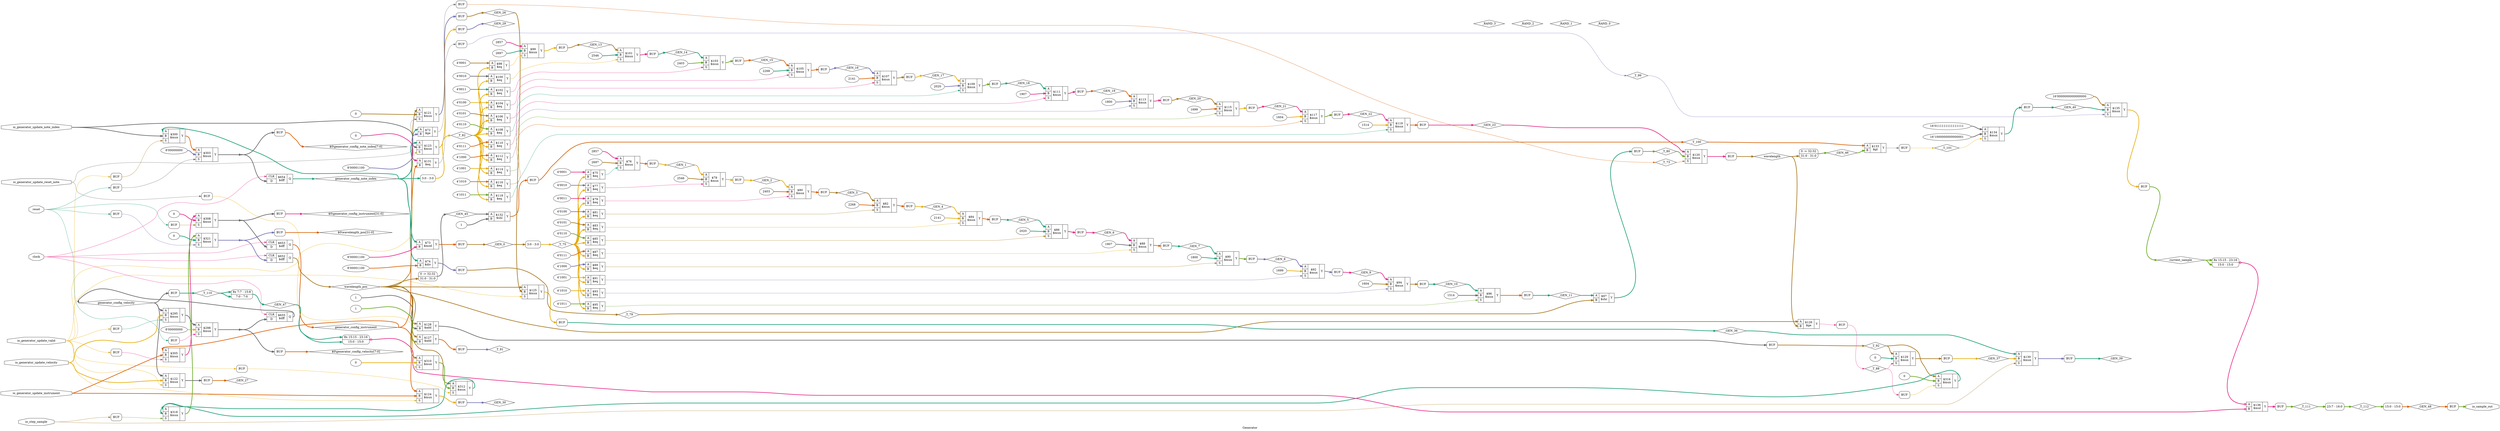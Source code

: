 digraph "Generator" {
label="Generator";
rankdir="LR";
remincross=true;
n92 [ shape=diamond, label="_GEN_48", color="black", fontcolor="black" ];
n93 [ shape=diamond, label="_T_112", color="black", fontcolor="black" ];
n94 [ shape=diamond, label="_T_111", color="black", fontcolor="black" ];
n95 [ shape=diamond, label="_GEN_47", color="black", fontcolor="black" ];
n96 [ shape=diamond, label="_T_110", color="black", fontcolor="black" ];
n97 [ shape=diamond, label="current_sample", color="black", fontcolor="black" ];
n98 [ shape=diamond, label="_GEN_40", color="black", fontcolor="black" ];
n99 [ shape=diamond, label="_T_101", color="black", fontcolor="black" ];
n100 [ shape=diamond, label="_GEN_46", color="black", fontcolor="black" ];
n101 [ shape=diamond, label="_T_100", color="black", fontcolor="black" ];
n102 [ shape=diamond, label="_GEN_45", color="black", fontcolor="black" ];
n103 [ shape=diamond, label="_T_99", color="black", fontcolor="black" ];
n104 [ shape=diamond, label="_GEN_39", color="black", fontcolor="black" ];
n105 [ shape=diamond, label="_GEN_37", color="black", fontcolor="black" ];
n106 [ shape=diamond, label="_T_92", color="black", fontcolor="black" ];
n107 [ shape=diamond, label="_T_91", color="black", fontcolor="black" ];
n108 [ shape=diamond, label="_T_88", color="black", fontcolor="black" ];
n109 [ shape=diamond, label="_GEN_36", color="black", fontcolor="black" ];
n110 [ shape=diamond, label="_GEN_30", color="black", fontcolor="black" ];
n111 [ shape=diamond, label="_GEN_29", color="black", fontcolor="black" ];
n112 [ shape=diamond, label="_GEN_27", color="black", fontcolor="black" ];
n113 [ shape=diamond, label="_GEN_26", color="black", fontcolor="black" ];
n114 [ shape=diamond, label="wavelength", color="black", fontcolor="black" ];
n115 [ shape=diamond, label="_GEN_23", color="black", fontcolor="black" ];
n116 [ shape=diamond, label="_GEN_22", color="black", fontcolor="black" ];
n117 [ shape=diamond, label="_GEN_21", color="black", fontcolor="black" ];
n118 [ shape=diamond, label="_GEN_20", color="black", fontcolor="black" ];
n119 [ shape=diamond, label="_GEN_19", color="black", fontcolor="black" ];
n120 [ shape=diamond, label="_GEN_18", color="black", fontcolor="black" ];
n121 [ shape=diamond, label="_GEN_17", color="black", fontcolor="black" ];
n122 [ shape=diamond, label="_GEN_16", color="black", fontcolor="black" ];
n123 [ shape=diamond, label="_GEN_15", color="black", fontcolor="black" ];
n124 [ shape=diamond, label="_GEN_14", color="black", fontcolor="black" ];
n125 [ shape=diamond, label="_GEN_13", color="black", fontcolor="black" ];
n126 [ shape=diamond, label="_T_82", color="black", fontcolor="black" ];
n127 [ shape=diamond, label="_T_80", color="black", fontcolor="black" ];
n128 [ shape=diamond, label="_GEN_11", color="black", fontcolor="black" ];
n129 [ shape=diamond, label="_GEN_10", color="black", fontcolor="black" ];
n130 [ shape=diamond, label="_GEN_9", color="black", fontcolor="black" ];
n131 [ shape=diamond, label="_GEN_8", color="black", fontcolor="black" ];
n132 [ shape=diamond, label="_GEN_7", color="black", fontcolor="black" ];
n133 [ shape=diamond, label="_GEN_6", color="black", fontcolor="black" ];
n134 [ shape=diamond, label="_GEN_5", color="black", fontcolor="black" ];
n135 [ shape=diamond, label="_GEN_4", color="black", fontcolor="black" ];
n136 [ shape=diamond, label="_GEN_3", color="black", fontcolor="black" ];
n137 [ shape=diamond, label="_GEN_2", color="black", fontcolor="black" ];
n138 [ shape=diamond, label="_GEN_1", color="black", fontcolor="black" ];
n139 [ shape=diamond, label="_T_79", color="black", fontcolor="black" ];
n140 [ shape=diamond, label="_T_75", color="black", fontcolor="black" ];
n141 [ shape=diamond, label="_GEN_0", color="black", fontcolor="black" ];
n142 [ shape=diamond, label="_T_73", color="black", fontcolor="black" ];
n143 [ shape=diamond, label="_RAND_3", color="black", fontcolor="black" ];
n144 [ shape=diamond, label="generator_config_velocity", color="black", fontcolor="black" ];
n145 [ shape=diamond, label="_RAND_2", color="black", fontcolor="black" ];
n146 [ shape=diamond, label="generator_config_note_index", color="black", fontcolor="black" ];
n147 [ shape=diamond, label="_RAND_1", color="black", fontcolor="black" ];
n148 [ shape=diamond, label="generator_config_instrument", color="black", fontcolor="black" ];
n149 [ shape=diamond, label="_RAND_0", color="black", fontcolor="black" ];
n150 [ shape=diamond, label="wavelength_pos", color="black", fontcolor="black" ];
n151 [ shape=octagon, label="io_sample_out", color="black", fontcolor="black" ];
n152 [ shape=octagon, label="io_step_sample", color="black", fontcolor="black" ];
n153 [ shape=octagon, label="io_generator_update_velocity", color="black", fontcolor="black" ];
n154 [ shape=octagon, label="io_generator_update_note_index", color="black", fontcolor="black" ];
n155 [ shape=octagon, label="io_generator_update_instrument", color="black", fontcolor="black" ];
n156 [ shape=octagon, label="io_generator_update_reset_note", color="black", fontcolor="black" ];
n157 [ shape=octagon, label="io_generator_update_valid", color="black", fontcolor="black" ];
n158 [ shape=octagon, label="reset", color="black", fontcolor="black" ];
n159 [ shape=octagon, label="clock", color="black", fontcolor="black" ];
{ rank="source"; n152; n153; n154; n155; n156; n157; n158; n159;}
{ rank="sink"; n151;}
c163 [ shape=record, label="{{<p160> CLK|<p161> D}|$655\n$dff|{<p162> Q}}" ];
c164 [ shape=record, label="{{<p160> CLK|<p161> D}|$654\n$dff|{<p162> Q}}" ];
c165 [ shape=record, label="{{<p160> CLK|<p161> D}|$653\n$dff|{<p162> Q}}" ];
c166 [ shape=record, label="{{<p160> CLK|<p161> D}|$652\n$dff|{<p162> Q}}" ];
v0 [ label="0" ];
c171 [ shape=record, label="{{<p167> A|<p168> B|<p169> S}|$321\n$mux|{<p170> Y}}" ];
c172 [ shape=record, label="{{<p167> A|<p168> B|<p169> S}|$318\n$mux|{<p170> Y}}" ];
v1 [ label="0" ];
c173 [ shape=record, label="{{<p167> A|<p168> B|<p169> S}|$316\n$mux|{<p170> Y}}" ];
c174 [ shape=record, label="{{<p167> A|<p168> B|<p169> S}|$312\n$mux|{<p170> Y}}" ];
v2 [ label="0" ];
c175 [ shape=record, label="{{<p167> A|<p168> B|<p169> S}|$310\n$mux|{<p170> Y}}" ];
v3 [ label="0" ];
c176 [ shape=record, label="{{<p167> A|<p168> B|<p169> S}|$308\n$mux|{<p170> Y}}" ];
c177 [ shape=record, label="{{<p167> A|<p168> B|<p169> S}|$305\n$mux|{<p170> Y}}" ];
v4 [ label="8'00000000" ];
c178 [ shape=record, label="{{<p167> A|<p168> B|<p169> S}|$303\n$mux|{<p170> Y}}" ];
c179 [ shape=record, label="{{<p167> A|<p168> B|<p169> S}|$300\n$mux|{<p170> Y}}" ];
v5 [ label="8'00000000" ];
c180 [ shape=record, label="{{<p167> A|<p168> B|<p169> S}|$298\n$mux|{<p170> Y}}" ];
c181 [ shape=record, label="{{<p167> A|<p168> B|<p169> S}|$295\n$mux|{<p170> Y}}" ];
c182 [ shape=record, label="{{<p167> A|<p168> B}|$136\n$mul|{<p170> Y}}" ];
x6 [ shape=record, style=rounded, label="<s8> 8x 15:15 - 23:16 |<s0> 15:0 - 15:0 " ];
x6:e -> c182:p168:w [arrowhead=odiamond, arrowtail=odiamond, dir=both, colorscheme="dark28", color="4", fontcolor="4", style="setlinewidth(3)", label=""];
x7 [ shape=record, style=rounded, label="<s8> 8x 15:15 - 23:16 |<s0> 15:0 - 15:0 " ];
x7:e -> c182:p167:w [arrowhead=odiamond, arrowtail=odiamond, dir=both, colorscheme="dark28", color="4", fontcolor="4", style="setlinewidth(3)", label=""];
v8 [ label="16'0000000000000000" ];
c183 [ shape=record, label="{{<p167> A|<p168> B|<p169> S}|$135\n$mux|{<p170> Y}}" ];
v9 [ label="16'1000000000000001" ];
v10 [ label="16'0111111111111111" ];
c184 [ shape=record, label="{{<p167> A|<p168> B|<p169> S}|$134\n$mux|{<p170> Y}}" ];
c185 [ shape=record, label="{{<p167> A|<p168> B}|$133\n$gt|{<p170> Y}}" ];
v11 [ label="1" ];
c186 [ shape=record, label="{{<p167> A|<p168> B}|$132\n$shl|{<p170> Y}}" ];
v12 [ label="0" ];
c187 [ shape=record, label="{{<p167> A|<p168> B}|$131\n$eq|{<p170> Y}}" ];
c188 [ shape=record, label="{{<p167> A|<p168> B|<p169> S}|$130\n$mux|{<p170> Y}}" ];
v13 [ label="0" ];
c189 [ shape=record, label="{{<p167> A|<p168> B|<p169> S}|$129\n$mux|{<p170> Y}}" ];
v14 [ label="1" ];
c190 [ shape=record, label="{{<p167> A|<p168> B}|$128\n$add|{<p170> Y}}" ];
v15 [ label="1" ];
c191 [ shape=record, label="{{<p167> A|<p168> B}|$127\n$add|{<p170> Y}}" ];
c192 [ shape=record, label="{{<p167> A|<p168> B}|$126\n$ge|{<p170> Y}}" ];
c193 [ shape=record, label="{{<p167> A|<p168> B|<p169> S}|$125\n$mux|{<p170> Y}}" ];
c194 [ shape=record, label="{{<p167> A|<p168> B|<p169> S}|$124\n$mux|{<p170> Y}}" ];
c195 [ shape=record, label="{{<p167> A|<p168> B|<p169> S}|$123\n$mux|{<p170> Y}}" ];
c196 [ shape=record, label="{{<p167> A|<p168> B|<p169> S}|$122\n$mux|{<p170> Y}}" ];
v16 [ label="0" ];
c197 [ shape=record, label="{{<p167> A|<p168> B|<p169> S}|$121\n$mux|{<p170> Y}}" ];
c198 [ shape=record, label="{{<p167> A|<p168> B|<p169> S}|$120\n$mux|{<p170> Y}}" ];
v17 [ label="1514" ];
c199 [ shape=record, label="{{<p167> A|<p168> B|<p169> S}|$119\n$mux|{<p170> Y}}" ];
v18 [ label="4'1011" ];
c200 [ shape=record, label="{{<p167> A|<p168> B}|$118\n$eq|{<p170> Y}}" ];
v19 [ label="1604" ];
c201 [ shape=record, label="{{<p167> A|<p168> B|<p169> S}|$117\n$mux|{<p170> Y}}" ];
v20 [ label="4'1010" ];
c202 [ shape=record, label="{{<p167> A|<p168> B}|$116\n$eq|{<p170> Y}}" ];
v21 [ label="1699" ];
c203 [ shape=record, label="{{<p167> A|<p168> B|<p169> S}|$115\n$mux|{<p170> Y}}" ];
v22 [ label="4'1001" ];
c204 [ shape=record, label="{{<p167> A|<p168> B}|$114\n$eq|{<p170> Y}}" ];
v23 [ label="1800" ];
c205 [ shape=record, label="{{<p167> A|<p168> B|<p169> S}|$113\n$mux|{<p170> Y}}" ];
v24 [ label="4'1000" ];
c206 [ shape=record, label="{{<p167> A|<p168> B}|$112\n$eq|{<p170> Y}}" ];
v25 [ label="1907" ];
c207 [ shape=record, label="{{<p167> A|<p168> B|<p169> S}|$111\n$mux|{<p170> Y}}" ];
v26 [ label="4'0111" ];
c208 [ shape=record, label="{{<p167> A|<p168> B}|$110\n$eq|{<p170> Y}}" ];
v27 [ label="2020" ];
c209 [ shape=record, label="{{<p167> A|<p168> B|<p169> S}|$109\n$mux|{<p170> Y}}" ];
v28 [ label="4'0110" ];
c210 [ shape=record, label="{{<p167> A|<p168> B}|$108\n$eq|{<p170> Y}}" ];
v29 [ label="2141" ];
c211 [ shape=record, label="{{<p167> A|<p168> B|<p169> S}|$107\n$mux|{<p170> Y}}" ];
v30 [ label="4'0101" ];
c212 [ shape=record, label="{{<p167> A|<p168> B}|$106\n$eq|{<p170> Y}}" ];
v31 [ label="2268" ];
c213 [ shape=record, label="{{<p167> A|<p168> B|<p169> S}|$105\n$mux|{<p170> Y}}" ];
v32 [ label="4'0100" ];
c214 [ shape=record, label="{{<p167> A|<p168> B}|$104\n$eq|{<p170> Y}}" ];
v33 [ label="2403" ];
c215 [ shape=record, label="{{<p167> A|<p168> B|<p169> S}|$103\n$mux|{<p170> Y}}" ];
v34 [ label="4'0011" ];
c216 [ shape=record, label="{{<p167> A|<p168> B}|$102\n$eq|{<p170> Y}}" ];
v35 [ label="2546" ];
c217 [ shape=record, label="{{<p167> A|<p168> B|<p169> S}|$101\n$mux|{<p170> Y}}" ];
v36 [ label="4'0010" ];
c218 [ shape=record, label="{{<p167> A|<p168> B}|$100\n$eq|{<p170> Y}}" ];
v37 [ label="2697" ];
v38 [ label="2857" ];
c219 [ shape=record, label="{{<p167> A|<p168> B|<p169> S}|$99\n$mux|{<p170> Y}}" ];
v39 [ label="4'0001" ];
c220 [ shape=record, label="{{<p167> A|<p168> B}|$98\n$eq|{<p170> Y}}" ];
c221 [ shape=record, label="{{<p167> A|<p168> B}|$97\n$shr|{<p170> Y}}" ];
v40 [ label="1514" ];
c222 [ shape=record, label="{{<p167> A|<p168> B|<p169> S}|$96\n$mux|{<p170> Y}}" ];
v41 [ label="4'1011" ];
c223 [ shape=record, label="{{<p167> A|<p168> B}|$95\n$eq|{<p170> Y}}" ];
v42 [ label="1604" ];
c224 [ shape=record, label="{{<p167> A|<p168> B|<p169> S}|$94\n$mux|{<p170> Y}}" ];
v43 [ label="4'1010" ];
c225 [ shape=record, label="{{<p167> A|<p168> B}|$93\n$eq|{<p170> Y}}" ];
v44 [ label="1699" ];
c226 [ shape=record, label="{{<p167> A|<p168> B|<p169> S}|$92\n$mux|{<p170> Y}}" ];
v45 [ label="4'1001" ];
c227 [ shape=record, label="{{<p167> A|<p168> B}|$91\n$eq|{<p170> Y}}" ];
v46 [ label="1800" ];
c228 [ shape=record, label="{{<p167> A|<p168> B|<p169> S}|$90\n$mux|{<p170> Y}}" ];
v47 [ label="4'1000" ];
c229 [ shape=record, label="{{<p167> A|<p168> B}|$89\n$eq|{<p170> Y}}" ];
v48 [ label="1907" ];
c230 [ shape=record, label="{{<p167> A|<p168> B|<p169> S}|$88\n$mux|{<p170> Y}}" ];
v49 [ label="4'0111" ];
c231 [ shape=record, label="{{<p167> A|<p168> B}|$87\n$eq|{<p170> Y}}" ];
v50 [ label="2020" ];
c232 [ shape=record, label="{{<p167> A|<p168> B|<p169> S}|$86\n$mux|{<p170> Y}}" ];
v51 [ label="4'0110" ];
c233 [ shape=record, label="{{<p167> A|<p168> B}|$85\n$eq|{<p170> Y}}" ];
v52 [ label="2141" ];
c234 [ shape=record, label="{{<p167> A|<p168> B|<p169> S}|$84\n$mux|{<p170> Y}}" ];
v53 [ label="4'0101" ];
c235 [ shape=record, label="{{<p167> A|<p168> B}|$83\n$eq|{<p170> Y}}" ];
v54 [ label="2268" ];
c236 [ shape=record, label="{{<p167> A|<p168> B|<p169> S}|$82\n$mux|{<p170> Y}}" ];
v55 [ label="4'0100" ];
c237 [ shape=record, label="{{<p167> A|<p168> B}|$81\n$eq|{<p170> Y}}" ];
v56 [ label="2403" ];
c238 [ shape=record, label="{{<p167> A|<p168> B|<p169> S}|$80\n$mux|{<p170> Y}}" ];
v57 [ label="4'0011" ];
c239 [ shape=record, label="{{<p167> A|<p168> B}|$79\n$eq|{<p170> Y}}" ];
v58 [ label="2546" ];
c240 [ shape=record, label="{{<p167> A|<p168> B|<p169> S}|$78\n$mux|{<p170> Y}}" ];
v59 [ label="4'0010" ];
c241 [ shape=record, label="{{<p167> A|<p168> B}|$77\n$eq|{<p170> Y}}" ];
v60 [ label="2697" ];
v61 [ label="2857" ];
c242 [ shape=record, label="{{<p167> A|<p168> B|<p169> S}|$76\n$mux|{<p170> Y}}" ];
v62 [ label="4'0001" ];
c243 [ shape=record, label="{{<p167> A|<p168> B}|$75\n$eq|{<p170> Y}}" ];
v63 [ label="8'00001100" ];
c244 [ shape=record, label="{{<p167> A|<p168> B}|$74\n$div|{<p170> Y}}" ];
v64 [ label="8'00001100" ];
c245 [ shape=record, label="{{<p167> A|<p168> B}|$73\n$mod|{<p170> Y}}" ];
v65 [ label="8'00001100" ];
c246 [ shape=record, label="{{<p167> A|<p168> B}|$72\n$ge|{<p170> Y}}" ];
x66 [shape=box, style=rounded, label="BUF"];
x67 [shape=box, style=rounded, label="BUF"];
x68 [ shape=record, style=rounded, label="<s0> 3:0 - 3:0 " ];
x69 [shape=box, style=rounded, label="BUF"];
x70 [shape=box, style=rounded, label="BUF"];
x71 [shape=box, style=rounded, label="BUF"];
x72 [shape=box, style=rounded, label="BUF"];
x73 [shape=box, style=rounded, label="BUF"];
x74 [shape=box, style=rounded, label="BUF"];
x75 [shape=box, style=rounded, label="BUF"];
x76 [shape=box, style=rounded, label="BUF"];
x77 [shape=box, style=rounded, label="BUF"];
x78 [shape=box, style=rounded, label="BUF"];
x79 [shape=box, style=rounded, label="BUF"];
x80 [shape=box, style=rounded, label="BUF"];
x81 [shape=box, style=rounded, label="BUF"];
x82 [ shape=record, style=rounded, label="<s0> 3:0 - 3:0 " ];
x83 [shape=box, style=rounded, label="BUF"];
x84 [shape=box, style=rounded, label="BUF"];
x85 [shape=box, style=rounded, label="BUF"];
x86 [shape=box, style=rounded, label="BUF"];
x87 [shape=box, style=rounded, label="BUF"];
x88 [shape=box, style=rounded, label="BUF"];
x89 [shape=box, style=rounded, label="BUF"];
x90 [shape=box, style=rounded, label="BUF"];
x91 [shape=box, style=rounded, label="BUF"];
x92 [shape=box, style=rounded, label="BUF"];
x93 [shape=box, style=rounded, label="BUF"];
x94 [shape=box, style=rounded, label="BUF"];
x95 [shape=box, style=rounded, label="BUF"];
x96 [shape=box, style=rounded, label="BUF"];
x97 [shape=box, style=rounded, label="BUF"];
x98 [shape=box, style=rounded, label="BUF"];
x99 [shape=box, style=rounded, label="BUF"];
x100 [shape=box, style=rounded, label="BUF"];
x101 [shape=box, style=rounded, label="BUF"];
x102 [shape=box, style=rounded, label="BUF"];
x103 [shape=box, style=rounded, label="BUF"];
x104 [shape=box, style=rounded, label="BUF"];
x105 [shape=box, style=rounded, label="BUF"];
x106 [ shape=record, style=rounded, label="0 -&gt; 32:32 |<s0> 31:0 - 31:0 " ];
x107 [shape=box, style=rounded, label="BUF"];
x108 [ shape=record, style=rounded, label="0 -&gt; 32:32 |<s0> 31:0 - 31:0 " ];
x109 [shape=box, style=rounded, label="BUF"];
x110 [shape=box, style=rounded, label="BUF"];
x111 [shape=box, style=rounded, label="BUF"];
x112 [shape=box, style=rounded, label="BUF"];
x113 [ shape=record, style=rounded, label="<s8> 8x 7:7 - 15:8 |<s0> 7:0 - 7:0 " ];
x114 [shape=box, style=rounded, label="BUF"];
x115 [ shape=record, style=rounded, label="<s0> 23:7 - 16:0 " ];
x116 [ shape=record, style=rounded, label="<s0> 15:0 - 15:0 " ];
x117 [shape=box, style=rounded, label="BUF"];
x118 [shape=box, style=rounded, label="BUF"];
x119 [shape=box, style=rounded, label="BUF"];
x120 [shape=box, style=rounded, label="BUF"];
x121 [shape=box, style=rounded, label="BUF"];
x122 [shape=box, style=rounded, label="BUF"];
x123 [shape=box, style=rounded, label="BUF"];
x124 [shape=box, style=rounded, label="BUF"];
x125 [shape=box, style=rounded, label="BUF"];
x126 [shape=box, style=rounded, label="BUF"];
x127 [shape=box, style=rounded, label="BUF"];
x128 [shape=box, style=rounded, label="BUF"];
x129 [shape=box, style=rounded, label="BUF"];
x130 [shape=box, style=rounded, label="BUF"];
x131 [shape=box, style=rounded, label="BUF"];
x132 [shape=box, style=rounded, label="BUF"];
n1 [ shape=point ];
c171:p170:e -> n1:w [colorscheme="dark28", color="3", fontcolor="3", style="setlinewidth(3)", label=""];
n1:e -> c166:p161:w [colorscheme="dark28", color="3", fontcolor="3", style="setlinewidth(3)", label=""];
n1:e -> x132:w:w [colorscheme="dark28", color="3", fontcolor="3", style="setlinewidth(3)", label=""];
x127:e:e -> c175:p169:w [colorscheme="dark28", color="6", fontcolor="6", label=""];
x108:e -> n100:w [colorscheme="dark28", color="5", fontcolor="5", style="setlinewidth(3)", label=""];
n100:e -> c185:p168:w [colorscheme="dark28", color="5", fontcolor="5", style="setlinewidth(3)", label=""];
x107:e:e -> n101:w [colorscheme="dark28", color="2", fontcolor="2", style="setlinewidth(3)", label=""];
n101:e -> c185:p167:w [colorscheme="dark28", color="2", fontcolor="2", style="setlinewidth(3)", label=""];
x106:e -> n102:w [colorscheme="dark28", color="8", fontcolor="8", style="setlinewidth(3)", label=""];
n102:e -> c186:p167:w [colorscheme="dark28", color="8", fontcolor="8", style="setlinewidth(3)", label=""];
x105:e:e -> n103:w [colorscheme="dark28", color="3", fontcolor="3", label=""];
n103:e -> c183:p169:w [colorscheme="dark28", color="3", fontcolor="3", label=""];
x104:e:e -> n104:w [colorscheme="dark28", color="1", fontcolor="1", style="setlinewidth(3)", label=""];
x103:e:e -> n105:w [colorscheme="dark28", color="6", fontcolor="6", style="setlinewidth(3)", label=""];
n105:e -> c188:p168:w [colorscheme="dark28", color="6", fontcolor="6", style="setlinewidth(3)", label=""];
x102:e:e -> n106:w [colorscheme="dark28", color="7", fontcolor="7", style="setlinewidth(3)", label=""];
n106:e -> c173:p167:w [colorscheme="dark28", color="7", fontcolor="7", style="setlinewidth(3)", label=""];
n106:e -> c189:p167:w [colorscheme="dark28", color="7", fontcolor="7", style="setlinewidth(3)", label=""];
x101:e:e -> n107:w [colorscheme="dark28", color="3", fontcolor="3", style="setlinewidth(3)", label=""];
x100:e:e -> n108:w [colorscheme="dark28", color="4", fontcolor="4", label=""];
n108:e -> c189:p169:w [colorscheme="dark28", color="4", fontcolor="4", label=""];
n108:e -> x129:w:w [colorscheme="dark28", color="4", fontcolor="4", label=""];
x99:e:e -> n109:w [colorscheme="dark28", color="1", fontcolor="1", style="setlinewidth(3)", label=""];
n109:e -> c188:p167:w [colorscheme="dark28", color="1", fontcolor="1", style="setlinewidth(3)", label=""];
n11 [ shape=point ];
c176:p170:e -> n11:w [colorscheme="dark28", color="8", fontcolor="8", style="setlinewidth(3)", label=""];
n11:e -> c165:p161:w [colorscheme="dark28", color="8", fontcolor="8", style="setlinewidth(3)", label=""];
n11:e -> x126:w:w [colorscheme="dark28", color="8", fontcolor="8", style="setlinewidth(3)", label=""];
x98:e:e -> n110:w [colorscheme="dark28", color="3", fontcolor="3", style="setlinewidth(3)", label=""];
x97:e:e -> n111:w [colorscheme="dark28", color="3", fontcolor="3", style="setlinewidth(3)", label=""];
x96:e:e -> n112:w [colorscheme="dark28", color="2", fontcolor="2", style="setlinewidth(3)", label=""];
x95:e:e -> n113:w [colorscheme="dark28", color="7", fontcolor="7", style="setlinewidth(3)", label=""];
n113:e -> c193:p168:w [colorscheme="dark28", color="7", fontcolor="7", style="setlinewidth(3)", label=""];
x94:e:e -> n114:w [colorscheme="dark28", color="7", fontcolor="7", style="setlinewidth(3)", label=""];
n114:e -> c192:p168:w [colorscheme="dark28", color="7", fontcolor="7", style="setlinewidth(3)", label=""];
n114:e -> x108:s0:w [colorscheme="dark28", color="7", fontcolor="7", style="setlinewidth(3)", label=""];
x93:e:e -> n115:w [colorscheme="dark28", color="4", fontcolor="4", style="setlinewidth(3)", label=""];
n115:e -> c198:p167:w [colorscheme="dark28", color="4", fontcolor="4", style="setlinewidth(3)", label=""];
x92:e:e -> n116:w [colorscheme="dark28", color="4", fontcolor="4", style="setlinewidth(3)", label=""];
n116:e -> c199:p167:w [colorscheme="dark28", color="4", fontcolor="4", style="setlinewidth(3)", label=""];
x91:e:e -> n117:w [colorscheme="dark28", color="4", fontcolor="4", style="setlinewidth(3)", label=""];
n117:e -> c201:p167:w [colorscheme="dark28", color="4", fontcolor="4", style="setlinewidth(3)", label=""];
x90:e:e -> n118:w [colorscheme="dark28", color="7", fontcolor="7", style="setlinewidth(3)", label=""];
n118:e -> c203:p167:w [colorscheme="dark28", color="7", fontcolor="7", style="setlinewidth(3)", label=""];
x89:e:e -> n119:w [colorscheme="dark28", color="2", fontcolor="2", style="setlinewidth(3)", label=""];
n119:e -> c205:p167:w [colorscheme="dark28", color="2", fontcolor="2", style="setlinewidth(3)", label=""];
x125:e:e -> c176:p169:w [colorscheme="dark28", color="7", fontcolor="7", label=""];
x88:e:e -> n120:w [colorscheme="dark28", color="1", fontcolor="1", style="setlinewidth(3)", label=""];
n120:e -> c207:p167:w [colorscheme="dark28", color="1", fontcolor="1", style="setlinewidth(3)", label=""];
x87:e:e -> n121:w [colorscheme="dark28", color="6", fontcolor="6", style="setlinewidth(3)", label=""];
n121:e -> c209:p167:w [colorscheme="dark28", color="6", fontcolor="6", style="setlinewidth(3)", label=""];
x86:e:e -> n122:w [colorscheme="dark28", color="3", fontcolor="3", style="setlinewidth(3)", label=""];
n122:e -> c211:p167:w [colorscheme="dark28", color="3", fontcolor="3", style="setlinewidth(3)", label=""];
x85:e:e -> n123:w [colorscheme="dark28", color="2", fontcolor="2", style="setlinewidth(3)", label=""];
n123:e -> c213:p167:w [colorscheme="dark28", color="2", fontcolor="2", style="setlinewidth(3)", label=""];
x84:e:e -> n124:w [colorscheme="dark28", color="1", fontcolor="1", style="setlinewidth(3)", label=""];
n124:e -> c215:p167:w [colorscheme="dark28", color="1", fontcolor="1", style="setlinewidth(3)", label=""];
x83:e:e -> n125:w [colorscheme="dark28", color="7", fontcolor="7", style="setlinewidth(3)", label=""];
n125:e -> c217:p167:w [colorscheme="dark28", color="7", fontcolor="7", style="setlinewidth(3)", label=""];
x82:e -> n126:w [colorscheme="dark28", color="6", fontcolor="6", style="setlinewidth(3)", label=""];
n126:e -> c200:p168:w [colorscheme="dark28", color="6", fontcolor="6", style="setlinewidth(3)", label=""];
n126:e -> c202:p168:w [colorscheme="dark28", color="6", fontcolor="6", style="setlinewidth(3)", label=""];
n126:e -> c204:p168:w [colorscheme="dark28", color="6", fontcolor="6", style="setlinewidth(3)", label=""];
n126:e -> c206:p168:w [colorscheme="dark28", color="6", fontcolor="6", style="setlinewidth(3)", label=""];
n126:e -> c208:p168:w [colorscheme="dark28", color="6", fontcolor="6", style="setlinewidth(3)", label=""];
n126:e -> c210:p168:w [colorscheme="dark28", color="6", fontcolor="6", style="setlinewidth(3)", label=""];
n126:e -> c212:p168:w [colorscheme="dark28", color="6", fontcolor="6", style="setlinewidth(3)", label=""];
n126:e -> c214:p168:w [colorscheme="dark28", color="6", fontcolor="6", style="setlinewidth(3)", label=""];
n126:e -> c216:p168:w [colorscheme="dark28", color="6", fontcolor="6", style="setlinewidth(3)", label=""];
n126:e -> c218:p168:w [colorscheme="dark28", color="6", fontcolor="6", style="setlinewidth(3)", label=""];
n126:e -> c220:p168:w [colorscheme="dark28", color="6", fontcolor="6", style="setlinewidth(3)", label=""];
x81:e:e -> n127:w [colorscheme="dark28", color="5", fontcolor="5", style="setlinewidth(3)", label=""];
n127:e -> c198:p168:w [colorscheme="dark28", color="5", fontcolor="5", style="setlinewidth(3)", label=""];
x80:e:e -> n128:w [colorscheme="dark28", color="1", fontcolor="1", style="setlinewidth(3)", label=""];
n128:e -> c221:p167:w [colorscheme="dark28", color="1", fontcolor="1", style="setlinewidth(3)", label=""];
x79:e:e -> n129:w [colorscheme="dark28", color="1", fontcolor="1", style="setlinewidth(3)", label=""];
n129:e -> c222:p167:w [colorscheme="dark28", color="1", fontcolor="1", style="setlinewidth(3)", label=""];
c177:p170:e -> c176:p167:w [colorscheme="dark28", color="4", fontcolor="4", style="setlinewidth(3)", label=""];
x78:e:e -> n130:w [colorscheme="dark28", color="4", fontcolor="4", style="setlinewidth(3)", label=""];
n130:e -> c224:p167:w [colorscheme="dark28", color="4", fontcolor="4", style="setlinewidth(3)", label=""];
x77:e:e -> n131:w [colorscheme="dark28", color="3", fontcolor="3", style="setlinewidth(3)", label=""];
n131:e -> c226:p167:w [colorscheme="dark28", color="3", fontcolor="3", style="setlinewidth(3)", label=""];
x76:e:e -> n132:w [colorscheme="dark28", color="1", fontcolor="1", style="setlinewidth(3)", label=""];
n132:e -> c228:p167:w [colorscheme="dark28", color="1", fontcolor="1", style="setlinewidth(3)", label=""];
x75:e:e -> n133:w [colorscheme="dark28", color="4", fontcolor="4", style="setlinewidth(3)", label=""];
n133:e -> c230:p167:w [colorscheme="dark28", color="4", fontcolor="4", style="setlinewidth(3)", label=""];
x74:e:e -> n134:w [colorscheme="dark28", color="1", fontcolor="1", style="setlinewidth(3)", label=""];
n134:e -> c232:p167:w [colorscheme="dark28", color="1", fontcolor="1", style="setlinewidth(3)", label=""];
x73:e:e -> n135:w [colorscheme="dark28", color="6", fontcolor="6", style="setlinewidth(3)", label=""];
n135:e -> c234:p167:w [colorscheme="dark28", color="6", fontcolor="6", style="setlinewidth(3)", label=""];
x72:e:e -> n136:w [colorscheme="dark28", color="7", fontcolor="7", style="setlinewidth(3)", label=""];
n136:e -> c236:p167:w [colorscheme="dark28", color="7", fontcolor="7", style="setlinewidth(3)", label=""];
x71:e:e -> n137:w [colorscheme="dark28", color="6", fontcolor="6", style="setlinewidth(3)", label=""];
n137:e -> c238:p167:w [colorscheme="dark28", color="6", fontcolor="6", style="setlinewidth(3)", label=""];
x70:e:e -> n138:w [colorscheme="dark28", color="6", fontcolor="6", style="setlinewidth(3)", label=""];
n138:e -> c240:p167:w [colorscheme="dark28", color="6", fontcolor="6", style="setlinewidth(3)", label=""];
x69:e:e -> n139:w [colorscheme="dark28", color="7", fontcolor="7", style="setlinewidth(3)", label=""];
n139:e -> c221:p168:w [colorscheme="dark28", color="7", fontcolor="7", style="setlinewidth(3)", label=""];
x124:e:e -> c177:p169:w [colorscheme="dark28", color="4", fontcolor="4", label=""];
x68:e -> n140:w [colorscheme="dark28", color="6", fontcolor="6", style="setlinewidth(3)", label=""];
n140:e -> c223:p168:w [colorscheme="dark28", color="6", fontcolor="6", style="setlinewidth(3)", label=""];
n140:e -> c225:p168:w [colorscheme="dark28", color="6", fontcolor="6", style="setlinewidth(3)", label=""];
n140:e -> c227:p168:w [colorscheme="dark28", color="6", fontcolor="6", style="setlinewidth(3)", label=""];
n140:e -> c229:p168:w [colorscheme="dark28", color="6", fontcolor="6", style="setlinewidth(3)", label=""];
n140:e -> c231:p168:w [colorscheme="dark28", color="6", fontcolor="6", style="setlinewidth(3)", label=""];
n140:e -> c233:p168:w [colorscheme="dark28", color="6", fontcolor="6", style="setlinewidth(3)", label=""];
n140:e -> c235:p168:w [colorscheme="dark28", color="6", fontcolor="6", style="setlinewidth(3)", label=""];
n140:e -> c237:p168:w [colorscheme="dark28", color="6", fontcolor="6", style="setlinewidth(3)", label=""];
n140:e -> c239:p168:w [colorscheme="dark28", color="6", fontcolor="6", style="setlinewidth(3)", label=""];
n140:e -> c241:p168:w [colorscheme="dark28", color="6", fontcolor="6", style="setlinewidth(3)", label=""];
n140:e -> c243:p168:w [colorscheme="dark28", color="6", fontcolor="6", style="setlinewidth(3)", label=""];
x67:e:e -> n141:w [colorscheme="dark28", color="7", fontcolor="7", style="setlinewidth(3)", label=""];
n141:e -> x68:s0:w [colorscheme="dark28", color="7", fontcolor="7", style="setlinewidth(3)", label=""];
x66:e:e -> n142:w [colorscheme="dark28", color="2", fontcolor="2", label=""];
n142:e -> c198:p169:w [colorscheme="dark28", color="2", fontcolor="2", label=""];
c163:p162:e -> n144:w [colorscheme="dark28", color="8", fontcolor="8", style="setlinewidth(3)", label=""];
n144:e -> c181:p167:w [colorscheme="dark28", color="8", fontcolor="8", style="setlinewidth(3)", label=""];
n144:e -> c196:p167:w [colorscheme="dark28", color="8", fontcolor="8", style="setlinewidth(3)", label=""];
n144:e -> x112:w:w [colorscheme="dark28", color="8", fontcolor="8", style="setlinewidth(3)", label=""];
c164:p162:e -> n146:w [colorscheme="dark28", color="1", fontcolor="1", style="setlinewidth(3)", label=""];
n146:e -> c179:p167:w [colorscheme="dark28", color="1", fontcolor="1", style="setlinewidth(3)", label=""];
n146:e -> c195:p167:w [colorscheme="dark28", color="1", fontcolor="1", style="setlinewidth(3)", label=""];
n146:e -> c244:p167:w [colorscheme="dark28", color="1", fontcolor="1", style="setlinewidth(3)", label=""];
n146:e -> c245:p167:w [colorscheme="dark28", color="1", fontcolor="1", style="setlinewidth(3)", label=""];
n146:e -> c246:p167:w [colorscheme="dark28", color="1", fontcolor="1", style="setlinewidth(3)", label=""];
n146:e -> x82:s0:w [colorscheme="dark28", color="1", fontcolor="1", style="setlinewidth(3)", label=""];
c165:p162:e -> n148:w [colorscheme="dark28", color="2", fontcolor="2", style="setlinewidth(3)", label=""];
n148:e -> c177:p167:w [colorscheme="dark28", color="2", fontcolor="2", style="setlinewidth(3)", label=""];
n148:e -> c187:p168:w [colorscheme="dark28", color="2", fontcolor="2", style="setlinewidth(3)", label=""];
n148:e -> c194:p167:w [colorscheme="dark28", color="2", fontcolor="2", style="setlinewidth(3)", label=""];
n15 [ shape=point ];
c178:p170:e -> n15:w [colorscheme="dark28", color="8", fontcolor="8", style="setlinewidth(3)", label=""];
n15:e -> c164:p161:w [colorscheme="dark28", color="8", fontcolor="8", style="setlinewidth(3)", label=""];
n15:e -> x123:w:w [colorscheme="dark28", color="8", fontcolor="8", style="setlinewidth(3)", label=""];
c166:p162:e -> n150:w [colorscheme="dark28", color="7", fontcolor="7", style="setlinewidth(3)", label=""];
n150:e -> c174:p167:w [colorscheme="dark28", color="7", fontcolor="7", style="setlinewidth(3)", label=""];
n150:e -> c175:p167:w [colorscheme="dark28", color="7", fontcolor="7", style="setlinewidth(3)", label=""];
n150:e -> c190:p167:w [colorscheme="dark28", color="7", fontcolor="7", style="setlinewidth(3)", label=""];
n150:e -> c191:p167:w [colorscheme="dark28", color="7", fontcolor="7", style="setlinewidth(3)", label=""];
n150:e -> c192:p167:w [colorscheme="dark28", color="7", fontcolor="7", style="setlinewidth(3)", label=""];
n150:e -> c193:p167:w [colorscheme="dark28", color="7", fontcolor="7", style="setlinewidth(3)", label=""];
n150:e -> c197:p167:w [colorscheme="dark28", color="7", fontcolor="7", style="setlinewidth(3)", label=""];
n150:e -> x106:s0:w [colorscheme="dark28", color="7", fontcolor="7", style="setlinewidth(3)", label=""];
x117:e:e -> n151:w [colorscheme="dark28", color="5", fontcolor="5", style="setlinewidth(3)", label=""];
n152:e -> c188:p169:w [colorscheme="dark28", color="7", fontcolor="7", label=""];
n152:e -> x130:w:w [colorscheme="dark28", color="7", fontcolor="7", label=""];
n153:e -> c181:p168:w [colorscheme="dark28", color="6", fontcolor="6", style="setlinewidth(3)", label=""];
n153:e -> c196:p168:w [colorscheme="dark28", color="6", fontcolor="6", style="setlinewidth(3)", label=""];
n154:e -> c179:p168:w [colorscheme="dark28", color="8", fontcolor="8", style="setlinewidth(3)", label=""];
n154:e -> c195:p168:w [colorscheme="dark28", color="8", fontcolor="8", style="setlinewidth(3)", label=""];
n155:e -> c177:p168:w [colorscheme="dark28", color="2", fontcolor="2", style="setlinewidth(3)", label=""];
n155:e -> c194:p168:w [colorscheme="dark28", color="2", fontcolor="2", style="setlinewidth(3)", label=""];
n156:e -> c197:p169:w [colorscheme="dark28", color="8", fontcolor="8", label=""];
n156:e -> x127:w:w [colorscheme="dark28", color="8", fontcolor="8", label=""];
n157:e -> c193:p169:w [colorscheme="dark28", color="6", fontcolor="6", label=""];
n157:e -> c194:p169:w [colorscheme="dark28", color="6", fontcolor="6", label=""];
n157:e -> c195:p169:w [colorscheme="dark28", color="6", fontcolor="6", label=""];
n157:e -> c196:p169:w [colorscheme="dark28", color="6", fontcolor="6", label=""];
n157:e -> x118:w:w [colorscheme="dark28", color="6", fontcolor="6", label=""];
n157:e -> x121:w:w [colorscheme="dark28", color="6", fontcolor="6", label=""];
n157:e -> x124:w:w [colorscheme="dark28", color="6", fontcolor="6", label=""];
n157:e -> x128:w:w [colorscheme="dark28", color="6", fontcolor="6", label=""];
n158:e -> x119:w:w [colorscheme="dark28", color="1", fontcolor="1", label=""];
n158:e -> x122:w:w [colorscheme="dark28", color="1", fontcolor="1", label=""];
n158:e -> x125:w:w [colorscheme="dark28", color="1", fontcolor="1", label=""];
n158:e -> x131:w:w [colorscheme="dark28", color="1", fontcolor="1", label=""];
n159:e -> c163:p160:w [colorscheme="dark28", color="4", fontcolor="4", label=""];
n159:e -> c164:p160:w [colorscheme="dark28", color="4", fontcolor="4", label=""];
n159:e -> c165:p160:w [colorscheme="dark28", color="4", fontcolor="4", label=""];
n159:e -> c166:p160:w [colorscheme="dark28", color="4", fontcolor="4", label=""];
x122:e:e -> c178:p169:w [colorscheme="dark28", color="8", fontcolor="8", label=""];
c179:p170:e -> c178:p167:w [colorscheme="dark28", color="2", fontcolor="2", style="setlinewidth(3)", label=""];
x121:e:e -> c179:p169:w [colorscheme="dark28", color="7", fontcolor="7", label=""];
n19 [ shape=point ];
c180:p170:e -> n19:w [colorscheme="dark28", color="8", fontcolor="8", style="setlinewidth(3)", label=""];
n19:e -> c163:p161:w [colorscheme="dark28", color="8", fontcolor="8", style="setlinewidth(3)", label=""];
n19:e -> x120:w:w [colorscheme="dark28", color="8", fontcolor="8", style="setlinewidth(3)", label=""];
x131:e:e -> c171:p169:w [colorscheme="dark28", color="3", fontcolor="3", label=""];
x119:e:e -> c180:p169:w [colorscheme="dark28", color="4", fontcolor="4", label=""];
c181:p170:e -> c180:p167:w [colorscheme="dark28", color="8", fontcolor="8", style="setlinewidth(3)", label=""];
x118:e:e -> c181:p169:w [colorscheme="dark28", color="1", fontcolor="1", label=""];
n23 [ shape=diamond, label="$0\\generator_config_velocity[7:0]" ];
x120:e:e -> n23:w [colorscheme="dark28", color="2", fontcolor="2", style="setlinewidth(3)", label=""];
n24 [ shape=diamond, label="$0\\generator_config_note_index[7:0]" ];
x123:e:e -> n24:w [colorscheme="dark28", color="2", fontcolor="2", style="setlinewidth(3)", label=""];
n25 [ shape=diamond, label="$0\\generator_config_instrument[31:0]" ];
x126:e:e -> n25:w [colorscheme="dark28", color="4", fontcolor="4", style="setlinewidth(3)", label=""];
n26 [ shape=diamond, label="$0\\wavelength_pos[31:0]" ];
x132:e:e -> n26:w [colorscheme="dark28", color="2", fontcolor="2", style="setlinewidth(3)", label=""];
c182:p170:e -> x114:w:w [colorscheme="dark28", color="4", fontcolor="4", style="setlinewidth(3)", label=""];
c183:p170:e -> x111:w:w [colorscheme="dark28", color="6", fontcolor="6", style="setlinewidth(3)", label=""];
c184:p170:e -> x110:w:w [colorscheme="dark28", color="1", fontcolor="1", style="setlinewidth(3)", label=""];
c172:p170:e -> c171:p167:w [colorscheme="dark28", color="5", fontcolor="5", style="setlinewidth(3)", label=""];
c185:p170:e -> x109:w:w [colorscheme="dark28", color="8", fontcolor="8", label=""];
c186:p170:e -> x107:w:w [colorscheme="dark28", color="2", fontcolor="2", style="setlinewidth(3)", label=""];
c187:p170:e -> x105:w:w [colorscheme="dark28", color="8", fontcolor="8", label=""];
c188:p170:e -> x104:w:w [colorscheme="dark28", color="3", fontcolor="3", style="setlinewidth(3)", label=""];
c189:p170:e -> x103:w:w [colorscheme="dark28", color="7", fontcolor="7", style="setlinewidth(3)", label=""];
c190:p170:e -> x102:w:w [colorscheme="dark28", color="8", fontcolor="8", style="setlinewidth(3)", label=""];
c191:p170:e -> x101:w:w [colorscheme="dark28", color="2", fontcolor="2", style="setlinewidth(3)", label=""];
c192:p170:e -> x100:w:w [colorscheme="dark28", color="4", fontcolor="4", label=""];
c193:p170:e -> x99:w:w [colorscheme="dark28", color="6", fontcolor="6", style="setlinewidth(3)", label=""];
c194:p170:e -> x98:w:w [colorscheme="dark28", color="6", fontcolor="6", style="setlinewidth(3)", label=""];
x130:e:e -> c172:p169:w [colorscheme="dark28", color="5", fontcolor="5", label=""];
c195:p170:e -> x97:w:w [colorscheme="dark28", color="6", fontcolor="6", style="setlinewidth(3)", label=""];
c196:p170:e -> x96:w:w [colorscheme="dark28", color="8", fontcolor="8", style="setlinewidth(3)", label=""];
c197:p170:e -> x95:w:w [colorscheme="dark28", color="3", fontcolor="3", style="setlinewidth(3)", label=""];
c198:p170:e -> x94:w:w [colorscheme="dark28", color="4", fontcolor="4", style="setlinewidth(3)", label=""];
c199:p170:e -> x93:w:w [colorscheme="dark28", color="2", fontcolor="2", style="setlinewidth(3)", label=""];
c200:p170:e -> c199:p169:w [colorscheme="dark28", color="1", fontcolor="1", label=""];
c201:p170:e -> x92:w:w [colorscheme="dark28", color="5", fontcolor="5", style="setlinewidth(3)", label=""];
c202:p170:e -> c201:p169:w [colorscheme="dark28", color="2", fontcolor="2", label=""];
c203:p170:e -> x91:w:w [colorscheme="dark28", color="6", fontcolor="6", style="setlinewidth(3)", label=""];
c204:p170:e -> c203:p169:w [colorscheme="dark28", color="5", fontcolor="5", label=""];
c173:p170:e -> c172:p168:w [colorscheme="dark28", color="1", fontcolor="1", style="setlinewidth(3)", label=""];
c205:p170:e -> x90:w:w [colorscheme="dark28", color="4", fontcolor="4", style="setlinewidth(3)", label=""];
c206:p170:e -> c205:p169:w [colorscheme="dark28", color="3", fontcolor="3", label=""];
c207:p170:e -> x89:w:w [colorscheme="dark28", color="4", fontcolor="4", style="setlinewidth(3)", label=""];
c208:p170:e -> c207:p169:w [colorscheme="dark28", color="4", fontcolor="4", label=""];
c209:p170:e -> x88:w:w [colorscheme="dark28", color="5", fontcolor="5", style="setlinewidth(3)", label=""];
c210:p170:e -> c209:p169:w [colorscheme="dark28", color="1", fontcolor="1", label=""];
c211:p170:e -> x87:w:w [colorscheme="dark28", color="7", fontcolor="7", style="setlinewidth(3)", label=""];
c212:p170:e -> c211:p169:w [colorscheme="dark28", color="4", fontcolor="4", label=""];
c213:p170:e -> x86:w:w [colorscheme="dark28", color="2", fontcolor="2", style="setlinewidth(3)", label=""];
c214:p170:e -> c213:p169:w [colorscheme="dark28", color="4", fontcolor="4", label=""];
x129:e:e -> c173:p169:w [colorscheme="dark28", color="6", fontcolor="6", label=""];
c215:p170:e -> x85:w:w [colorscheme="dark28", color="5", fontcolor="5", style="setlinewidth(3)", label=""];
c216:p170:e -> c215:p169:w [colorscheme="dark28", color="4", fontcolor="4", label=""];
c217:p170:e -> x84:w:w [colorscheme="dark28", color="4", fontcolor="4", style="setlinewidth(3)", label=""];
c218:p170:e -> c217:p169:w [colorscheme="dark28", color="6", fontcolor="6", label=""];
c219:p170:e -> x83:w:w [colorscheme="dark28", color="6", fontcolor="6", style="setlinewidth(3)", label=""];
c220:p170:e -> c219:p169:w [colorscheme="dark28", color="6", fontcolor="6", label=""];
c221:p170:e -> x81:w:w [colorscheme="dark28", color="1", fontcolor="1", style="setlinewidth(3)", label=""];
c222:p170:e -> x80:w:w [colorscheme="dark28", color="2", fontcolor="2", style="setlinewidth(3)", label=""];
c223:p170:e -> c222:p169:w [colorscheme="dark28", color="5", fontcolor="5", label=""];
c224:p170:e -> x79:w:w [colorscheme="dark28", color="7", fontcolor="7", style="setlinewidth(3)", label=""];
c174:p170:e -> c172:p167:w [colorscheme="dark28", color="1", fontcolor="1", style="setlinewidth(3)", label=""];
c225:p170:e -> c224:p169:w [colorscheme="dark28", color="3", fontcolor="3", label=""];
c226:p170:e -> x78:w:w [colorscheme="dark28", color="3", fontcolor="3", style="setlinewidth(3)", label=""];
c227:p170:e -> c226:p169:w [colorscheme="dark28", color="3", fontcolor="3", label=""];
c228:p170:e -> x77:w:w [colorscheme="dark28", color="5", fontcolor="5", style="setlinewidth(3)", label=""];
c229:p170:e -> c228:p169:w [colorscheme="dark28", color="7", fontcolor="7", label=""];
c230:p170:e -> x76:w:w [colorscheme="dark28", color="2", fontcolor="2", style="setlinewidth(3)", label=""];
c231:p170:e -> c230:p169:w [colorscheme="dark28", color="6", fontcolor="6", label=""];
c232:p170:e -> x75:w:w [colorscheme="dark28", color="4", fontcolor="4", style="setlinewidth(3)", label=""];
c233:p170:e -> c232:p169:w [colorscheme="dark28", color="7", fontcolor="7", label=""];
c234:p170:e -> x74:w:w [colorscheme="dark28", color="2", fontcolor="2", style="setlinewidth(3)", label=""];
x128:e:e -> c174:p169:w [colorscheme="dark28", color="6", fontcolor="6", label=""];
c235:p170:e -> c234:p169:w [colorscheme="dark28", color="6", fontcolor="6", label=""];
c236:p170:e -> x73:w:w [colorscheme="dark28", color="2", fontcolor="2", style="setlinewidth(3)", label=""];
c237:p170:e -> c236:p169:w [colorscheme="dark28", color="7", fontcolor="7", label=""];
c238:p170:e -> x72:w:w [colorscheme="dark28", color="2", fontcolor="2", style="setlinewidth(3)", label=""];
c239:p170:e -> c238:p169:w [colorscheme="dark28", color="4", fontcolor="4", label=""];
c240:p170:e -> x71:w:w [colorscheme="dark28", color="6", fontcolor="6", style="setlinewidth(3)", label=""];
c241:p170:e -> c240:p169:w [colorscheme="dark28", color="4", fontcolor="4", label=""];
c242:p170:e -> x70:w:w [colorscheme="dark28", color="2", fontcolor="2", style="setlinewidth(3)", label=""];
c243:p170:e -> c242:p169:w [colorscheme="dark28", color="1", fontcolor="1", label=""];
c244:p170:e -> x69:w:w [colorscheme="dark28", color="3", fontcolor="3", style="setlinewidth(3)", label=""];
c175:p170:e -> c174:p168:w [colorscheme="dark28", color="5", fontcolor="5", style="setlinewidth(3)", label=""];
c245:p170:e -> x67:w:w [colorscheme="dark28", color="2", fontcolor="2", style="setlinewidth(3)", label=""];
c246:p170:e -> x66:w:w [colorscheme="dark28", color="8", fontcolor="8", label=""];
x116:e -> n92:w [colorscheme="dark28", color="2", fontcolor="2", style="setlinewidth(3)", label=""];
n92:e -> x117:w:w [colorscheme="dark28", color="2", fontcolor="2", style="setlinewidth(3)", label=""];
x115:e -> n93:w [colorscheme="dark28", color="5", fontcolor="5", style="setlinewidth(3)", label=""];
n93:e -> x116:s0:w [colorscheme="dark28", color="5", fontcolor="5", style="setlinewidth(3)", label=""];
x114:e:e -> n94:w [colorscheme="dark28", color="5", fontcolor="5", style="setlinewidth(3)", label=""];
n94:e -> x115:s0:w [colorscheme="dark28", color="5", fontcolor="5", style="setlinewidth(3)", label=""];
x113:e -> n95:w [colorscheme="dark28", color="1", fontcolor="1", style="setlinewidth(3)", label=""];
n95:e -> x6:s0:w [colorscheme="dark28", color="1", fontcolor="1", style="setlinewidth(3)", label=""];
n95:e -> x6:s8:w [colorscheme="dark28", color="1", fontcolor="1", style="setlinewidth(3)", label=""];
x112:e:e -> n96:w [colorscheme="dark28", color="1", fontcolor="1", style="setlinewidth(3)", label=""];
n96:e -> x113:s0:w [colorscheme="dark28", color="1", fontcolor="1", style="setlinewidth(3)", label=""];
n96:e -> x113:s8:w [colorscheme="dark28", color="1", fontcolor="1", style="setlinewidth(3)", label=""];
x111:e:e -> n97:w [colorscheme="dark28", color="5", fontcolor="5", style="setlinewidth(3)", label=""];
n97:e -> x7:s0:w [colorscheme="dark28", color="5", fontcolor="5", style="setlinewidth(3)", label=""];
n97:e -> x7:s8:w [colorscheme="dark28", color="5", fontcolor="5", style="setlinewidth(3)", label=""];
x110:e:e -> n98:w [colorscheme="dark28", color="1", fontcolor="1", style="setlinewidth(3)", label=""];
n98:e -> c183:p168:w [colorscheme="dark28", color="1", fontcolor="1", style="setlinewidth(3)", label=""];
x109:e:e -> n99:w [colorscheme="dark28", color="6", fontcolor="6", label=""];
n99:e -> c184:p169:w [colorscheme="dark28", color="6", fontcolor="6", label=""];
v0:e -> c171:p168:w [colorscheme="dark28", color="1", fontcolor="1", style="setlinewidth(3)", label=""];
v1:e -> c173:p168:w [colorscheme="dark28", color="5", fontcolor="5", style="setlinewidth(3)", label=""];
v10:e -> c184:p167:w [colorscheme="dark28", color="8", fontcolor="8", style="setlinewidth(3)", label=""];
v11:e -> c186:p168:w [colorscheme="dark28", color="8", fontcolor="8", style="setlinewidth(3)", label=""];
v12:e -> c187:p167:w [colorscheme="dark28", color="4", fontcolor="4", style="setlinewidth(3)", label=""];
v13:e -> c189:p168:w [colorscheme="dark28", color="1", fontcolor="1", style="setlinewidth(3)", label=""];
v14:e -> c190:p168:w [colorscheme="dark28", color="8", fontcolor="8", style="setlinewidth(3)", label=""];
v15:e -> c191:p168:w [colorscheme="dark28", color="5", fontcolor="5", style="setlinewidth(3)", label=""];
v16:e -> c197:p168:w [colorscheme="dark28", color="7", fontcolor="7", style="setlinewidth(3)", label=""];
v17:e -> c199:p168:w [colorscheme="dark28", color="6", fontcolor="6", style="setlinewidth(3)", label=""];
v18:e -> c200:p167:w [colorscheme="dark28", color="5", fontcolor="5", style="setlinewidth(3)", label=""];
v19:e -> c201:p168:w [colorscheme="dark28", color="6", fontcolor="6", style="setlinewidth(3)", label=""];
v2:e -> c175:p168:w [colorscheme="dark28", color="6", fontcolor="6", style="setlinewidth(3)", label=""];
v20:e -> c202:p167:w [colorscheme="dark28", color="2", fontcolor="2", style="setlinewidth(3)", label=""];
v21:e -> c203:p168:w [colorscheme="dark28", color="2", fontcolor="2", style="setlinewidth(3)", label=""];
v22:e -> c204:p167:w [colorscheme="dark28", color="6", fontcolor="6", style="setlinewidth(3)", label=""];
v23:e -> c205:p168:w [colorscheme="dark28", color="3", fontcolor="3", style="setlinewidth(3)", label=""];
v24:e -> c206:p167:w [colorscheme="dark28", color="2", fontcolor="2", style="setlinewidth(3)", label=""];
v25:e -> c207:p168:w [colorscheme="dark28", color="4", fontcolor="4", style="setlinewidth(3)", label=""];
v26:e -> c208:p167:w [colorscheme="dark28", color="2", fontcolor="2", style="setlinewidth(3)", label=""];
v27:e -> c209:p168:w [colorscheme="dark28", color="3", fontcolor="3", style="setlinewidth(3)", label=""];
v28:e -> c210:p167:w [colorscheme="dark28", color="5", fontcolor="5", style="setlinewidth(3)", label=""];
v29:e -> c211:p168:w [colorscheme="dark28", color="2", fontcolor="2", style="setlinewidth(3)", label=""];
v3:e -> c176:p168:w [colorscheme="dark28", color="4", fontcolor="4", style="setlinewidth(3)", label=""];
v30:e -> c212:p167:w [colorscheme="dark28", color="7", fontcolor="7", style="setlinewidth(3)", label=""];
v31:e -> c213:p168:w [colorscheme="dark28", color="1", fontcolor="1", style="setlinewidth(3)", label=""];
v32:e -> c214:p167:w [colorscheme="dark28", color="6", fontcolor="6", style="setlinewidth(3)", label=""];
v33:e -> c215:p168:w [colorscheme="dark28", color="5", fontcolor="5", style="setlinewidth(3)", label=""];
v34:e -> c216:p167:w [colorscheme="dark28", color="1", fontcolor="1", style="setlinewidth(3)", label=""];
v35:e -> c217:p168:w [colorscheme="dark28", color="1", fontcolor="1", style="setlinewidth(3)", label=""];
v36:e -> c218:p167:w [colorscheme="dark28", color="8", fontcolor="8", style="setlinewidth(3)", label=""];
v37:e -> c219:p168:w [colorscheme="dark28", color="1", fontcolor="1", style="setlinewidth(3)", label=""];
v38:e -> c219:p167:w [colorscheme="dark28", color="4", fontcolor="4", style="setlinewidth(3)", label=""];
v39:e -> c220:p167:w [colorscheme="dark28", color="7", fontcolor="7", style="setlinewidth(3)", label=""];
v4:e -> c178:p168:w [colorscheme="dark28", color="3", fontcolor="3", style="setlinewidth(3)", label=""];
v40:e -> c222:p168:w [colorscheme="dark28", color="8", fontcolor="8", style="setlinewidth(3)", label=""];
v41:e -> c223:p167:w [colorscheme="dark28", color="5", fontcolor="5", style="setlinewidth(3)", label=""];
v42:e -> c224:p168:w [colorscheme="dark28", color="7", fontcolor="7", style="setlinewidth(3)", label=""];
v43:e -> c225:p167:w [colorscheme="dark28", color="6", fontcolor="6", style="setlinewidth(3)", label=""];
v44:e -> c226:p168:w [colorscheme="dark28", color="6", fontcolor="6", style="setlinewidth(3)", label=""];
v45:e -> c227:p167:w [colorscheme="dark28", color="6", fontcolor="6", style="setlinewidth(3)", label=""];
v46:e -> c228:p168:w [colorscheme="dark28", color="1", fontcolor="1", style="setlinewidth(3)", label=""];
v47:e -> c229:p167:w [colorscheme="dark28", color="3", fontcolor="3", style="setlinewidth(3)", label=""];
v48:e -> c230:p168:w [colorscheme="dark28", color="8", fontcolor="8", style="setlinewidth(3)", label=""];
v49:e -> c231:p167:w [colorscheme="dark28", color="2", fontcolor="2", style="setlinewidth(3)", label=""];
v5:e -> c180:p168:w [colorscheme="dark28", color="6", fontcolor="6", style="setlinewidth(3)", label=""];
v50:e -> c232:p168:w [colorscheme="dark28", color="1", fontcolor="1", style="setlinewidth(3)", label=""];
v51:e -> c233:p167:w [colorscheme="dark28", color="5", fontcolor="5", style="setlinewidth(3)", label=""];
v52:e -> c234:p168:w [colorscheme="dark28", color="6", fontcolor="6", style="setlinewidth(3)", label=""];
v53:e -> c235:p167:w [colorscheme="dark28", color="7", fontcolor="7", style="setlinewidth(3)", label=""];
v54:e -> c236:p168:w [colorscheme="dark28", color="2", fontcolor="2", style="setlinewidth(3)", label=""];
v55:e -> c237:p167:w [colorscheme="dark28", color="3", fontcolor="3", style="setlinewidth(3)", label=""];
v56:e -> c238:p168:w [colorscheme="dark28", color="2", fontcolor="2", style="setlinewidth(3)", label=""];
v57:e -> c239:p167:w [colorscheme="dark28", color="4", fontcolor="4", style="setlinewidth(3)", label=""];
v58:e -> c240:p168:w [colorscheme="dark28", color="7", fontcolor="7", style="setlinewidth(3)", label=""];
v59:e -> c241:p167:w [colorscheme="dark28", color="3", fontcolor="3", style="setlinewidth(3)", label=""];
v60:e -> c242:p168:w [colorscheme="dark28", color="7", fontcolor="7", style="setlinewidth(3)", label=""];
v61:e -> c242:p167:w [colorscheme="dark28", color="4", fontcolor="4", style="setlinewidth(3)", label=""];
v62:e -> c243:p167:w [colorscheme="dark28", color="4", fontcolor="4", style="setlinewidth(3)", label=""];
v63:e -> c244:p168:w [colorscheme="dark28", color="2", fontcolor="2", style="setlinewidth(3)", label=""];
v64:e -> c245:p168:w [colorscheme="dark28", color="4", fontcolor="4", style="setlinewidth(3)", label=""];
v65:e -> c246:p168:w [colorscheme="dark28", color="3", fontcolor="3", style="setlinewidth(3)", label=""];
v8:e -> c183:p167:w [colorscheme="dark28", color="7", fontcolor="7", style="setlinewidth(3)", label=""];
v9:e -> c184:p168:w [colorscheme="dark28", color="8", fontcolor="8", style="setlinewidth(3)", label=""];
}
